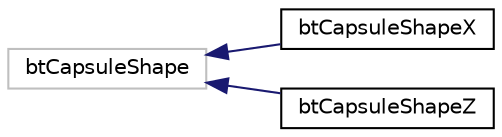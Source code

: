digraph "Graphical Class Hierarchy"
{
  edge [fontname="Helvetica",fontsize="10",labelfontname="Helvetica",labelfontsize="10"];
  node [fontname="Helvetica",fontsize="10",shape=record];
  rankdir="LR";
  Node1 [label="btCapsuleShape",height=0.2,width=0.4,color="grey75", fillcolor="white", style="filled"];
  Node1 -> Node2 [dir="back",color="midnightblue",fontsize="10",style="solid",fontname="Helvetica"];
  Node2 [label="btCapsuleShapeX",height=0.2,width=0.4,color="black", fillcolor="white", style="filled",URL="$classbt_capsule_shape_x.html"];
  Node1 -> Node3 [dir="back",color="midnightblue",fontsize="10",style="solid",fontname="Helvetica"];
  Node3 [label="btCapsuleShapeZ",height=0.2,width=0.4,color="black", fillcolor="white", style="filled",URL="$classbt_capsule_shape_z.html"];
}
